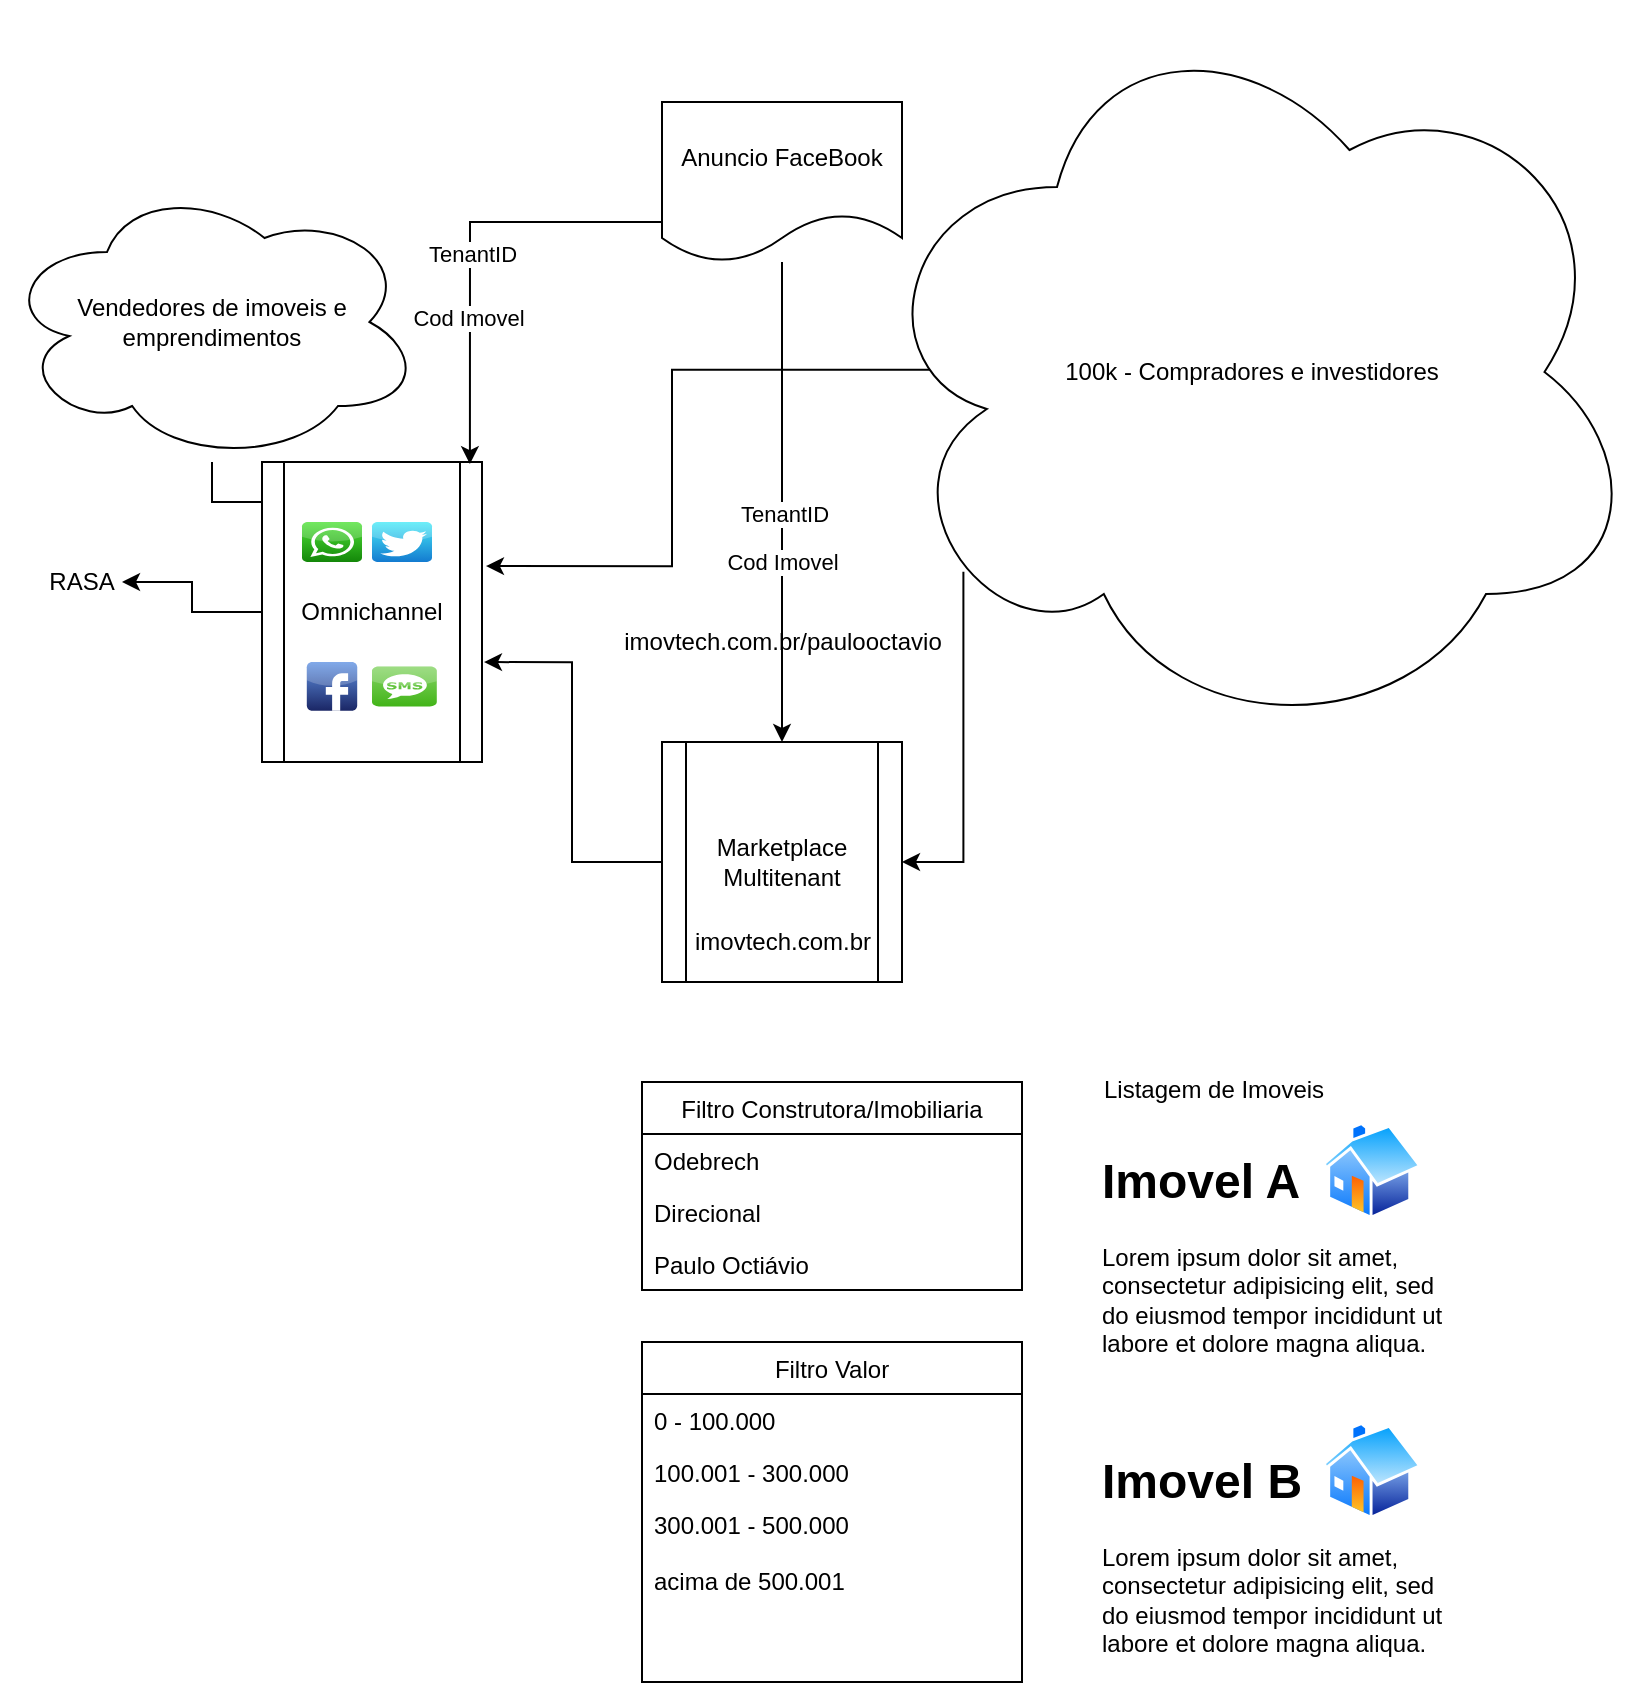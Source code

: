 <mxfile version="14.7.2" type="device"><diagram id="cO85eCGiNIch17yx5rrZ" name="Page-1"><mxGraphModel dx="1186" dy="709" grid="1" gridSize="10" guides="1" tooltips="1" connect="1" arrows="1" fold="1" page="1" pageScale="1" pageWidth="850" pageHeight="1100" math="0" shadow="0"><root><mxCell id="0"/><mxCell id="1" parent="0"/><mxCell id="sX3BZ0C7-oq5lRkxTdYm-18" style="edgeStyle=orthogonalEdgeStyle;rounded=0;orthogonalLoop=1;jettySize=auto;html=1;entryX=0;entryY=0.5;entryDx=0;entryDy=0;" parent="1" source="sX3BZ0C7-oq5lRkxTdYm-1" edge="1"><mxGeometry relative="1" as="geometry"><mxPoint x="155" y="250" as="targetPoint"/></mxGeometry></mxCell><mxCell id="sX3BZ0C7-oq5lRkxTdYm-1" value="Vendedores de imoveis e emprendimentos" style="ellipse;shape=cloud;whiteSpace=wrap;html=1;" parent="1" vertex="1"><mxGeometry x="10" y="90" width="210" height="140" as="geometry"/></mxCell><mxCell id="sX3BZ0C7-oq5lRkxTdYm-22" style="edgeStyle=orthogonalEdgeStyle;rounded=0;orthogonalLoop=1;jettySize=auto;html=1;entryX=1.018;entryY=0.347;entryDx=0;entryDy=0;entryPerimeter=0;exitX=0.092;exitY=0.497;exitDx=0;exitDy=0;exitPerimeter=0;" parent="1" source="sX3BZ0C7-oq5lRkxTdYm-2" target="sX3BZ0C7-oq5lRkxTdYm-10" edge="1"><mxGeometry relative="1" as="geometry"/></mxCell><mxCell id="sX3BZ0C7-oq5lRkxTdYm-23" style="edgeStyle=orthogonalEdgeStyle;rounded=0;orthogonalLoop=1;jettySize=auto;html=1;exitX=0.13;exitY=0.77;exitDx=0;exitDy=0;exitPerimeter=0;entryX=1;entryY=0.5;entryDx=0;entryDy=0;" parent="1" source="sX3BZ0C7-oq5lRkxTdYm-2" target="sX3BZ0C7-oq5lRkxTdYm-9" edge="1"><mxGeometry relative="1" as="geometry"/></mxCell><mxCell id="sX3BZ0C7-oq5lRkxTdYm-2" value="100k - Compradores e investidores" style="ellipse;shape=cloud;whiteSpace=wrap;html=1;" parent="1" vertex="1"><mxGeometry x="440" width="390" height="370" as="geometry"/></mxCell><mxCell id="sX3BZ0C7-oq5lRkxTdYm-21" style="edgeStyle=orthogonalEdgeStyle;rounded=0;orthogonalLoop=1;jettySize=auto;html=1;entryX=1.009;entryY=0.667;entryDx=0;entryDy=0;entryPerimeter=0;" parent="1" source="sX3BZ0C7-oq5lRkxTdYm-9" target="sX3BZ0C7-oq5lRkxTdYm-10" edge="1"><mxGeometry relative="1" as="geometry"/></mxCell><mxCell id="sX3BZ0C7-oq5lRkxTdYm-9" value="Marketplace&lt;br&gt;Multitenant" style="shape=process;whiteSpace=wrap;html=1;backgroundOutline=1;" parent="1" vertex="1"><mxGeometry x="340" y="370" width="120" height="120" as="geometry"/></mxCell><mxCell id="sX3BZ0C7-oq5lRkxTdYm-53" style="edgeStyle=orthogonalEdgeStyle;rounded=0;orthogonalLoop=1;jettySize=auto;html=1;exitX=0;exitY=0.5;exitDx=0;exitDy=0;entryX=1;entryY=0.5;entryDx=0;entryDy=0;" parent="1" source="sX3BZ0C7-oq5lRkxTdYm-10" target="sX3BZ0C7-oq5lRkxTdYm-52" edge="1"><mxGeometry relative="1" as="geometry"/></mxCell><mxCell id="sX3BZ0C7-oq5lRkxTdYm-10" value="Omnichannel" style="shape=process;whiteSpace=wrap;html=1;backgroundOutline=1;" parent="1" vertex="1"><mxGeometry x="140" y="230" width="110" height="150" as="geometry"/></mxCell><mxCell id="sX3BZ0C7-oq5lRkxTdYm-25" style="edgeStyle=orthogonalEdgeStyle;rounded=0;orthogonalLoop=1;jettySize=auto;html=1;exitX=0;exitY=0.75;exitDx=0;exitDy=0;entryX=0.945;entryY=0.007;entryDx=0;entryDy=0;entryPerimeter=0;" parent="1" source="sX3BZ0C7-oq5lRkxTdYm-24" target="sX3BZ0C7-oq5lRkxTdYm-10" edge="1"><mxGeometry relative="1" as="geometry"/></mxCell><mxCell id="sX3BZ0C7-oq5lRkxTdYm-28" value="TenantID" style="edgeLabel;html=1;align=center;verticalAlign=middle;resizable=0;points=[];" parent="sX3BZ0C7-oq5lRkxTdYm-25" vertex="1" connectable="0"><mxGeometry x="0.032" y="1" relative="1" as="geometry"><mxPoint as="offset"/></mxGeometry></mxCell><mxCell id="sX3BZ0C7-oq5lRkxTdYm-49" value="Text" style="edgeLabel;html=1;align=center;verticalAlign=middle;resizable=0;points=[];" parent="sX3BZ0C7-oq5lRkxTdYm-25" vertex="1" connectable="0"><mxGeometry x="0.327" y="-3" relative="1" as="geometry"><mxPoint as="offset"/></mxGeometry></mxCell><mxCell id="sX3BZ0C7-oq5lRkxTdYm-50" value="Cod Imovel" style="edgeLabel;html=1;align=center;verticalAlign=middle;resizable=0;points=[];" parent="sX3BZ0C7-oq5lRkxTdYm-25" vertex="1" connectable="0"><mxGeometry x="0.327" y="-1" relative="1" as="geometry"><mxPoint as="offset"/></mxGeometry></mxCell><mxCell id="sX3BZ0C7-oq5lRkxTdYm-26" style="edgeStyle=orthogonalEdgeStyle;rounded=0;orthogonalLoop=1;jettySize=auto;html=1;" parent="1" source="sX3BZ0C7-oq5lRkxTdYm-24" target="sX3BZ0C7-oq5lRkxTdYm-9" edge="1"><mxGeometry relative="1" as="geometry"/></mxCell><mxCell id="sX3BZ0C7-oq5lRkxTdYm-27" value="TenantID" style="edgeLabel;html=1;align=center;verticalAlign=middle;resizable=0;points=[];" parent="sX3BZ0C7-oq5lRkxTdYm-26" vertex="1" connectable="0"><mxGeometry x="0.05" y="1" relative="1" as="geometry"><mxPoint as="offset"/></mxGeometry></mxCell><mxCell id="sX3BZ0C7-oq5lRkxTdYm-24" value="Anuncio FaceBook" style="shape=document;whiteSpace=wrap;html=1;boundedLbl=1;" parent="1" vertex="1"><mxGeometry x="340" y="50" width="120" height="80" as="geometry"/></mxCell><mxCell id="sX3BZ0C7-oq5lRkxTdYm-29" value="imovtech.com.br" style="text;html=1;align=center;verticalAlign=middle;resizable=0;points=[];autosize=1;strokeColor=none;" parent="1" vertex="1"><mxGeometry x="350" y="460" width="100" height="20" as="geometry"/></mxCell><mxCell id="sX3BZ0C7-oq5lRkxTdYm-30" value="imovtech.com.br/paulooctavio" style="text;html=1;align=center;verticalAlign=middle;resizable=0;points=[];autosize=1;strokeColor=none;" parent="1" vertex="1"><mxGeometry x="315" y="310" width="170" height="20" as="geometry"/></mxCell><mxCell id="sX3BZ0C7-oq5lRkxTdYm-32" value="Filtro Construtora/Imobiliaria" style="swimlane;fontStyle=0;childLayout=stackLayout;horizontal=1;startSize=26;horizontalStack=0;resizeParent=1;resizeParentMax=0;resizeLast=0;collapsible=1;marginBottom=0;" parent="1" vertex="1"><mxGeometry x="330" y="540" width="190" height="104" as="geometry"/></mxCell><mxCell id="sX3BZ0C7-oq5lRkxTdYm-33" value="Odebrech" style="text;strokeColor=none;fillColor=none;align=left;verticalAlign=top;spacingLeft=4;spacingRight=4;overflow=hidden;rotatable=0;points=[[0,0.5],[1,0.5]];portConstraint=eastwest;" parent="sX3BZ0C7-oq5lRkxTdYm-32" vertex="1"><mxGeometry y="26" width="190" height="26" as="geometry"/></mxCell><mxCell id="sX3BZ0C7-oq5lRkxTdYm-34" value="Direcional" style="text;strokeColor=none;fillColor=none;align=left;verticalAlign=top;spacingLeft=4;spacingRight=4;overflow=hidden;rotatable=0;points=[[0,0.5],[1,0.5]];portConstraint=eastwest;" parent="sX3BZ0C7-oq5lRkxTdYm-32" vertex="1"><mxGeometry y="52" width="190" height="26" as="geometry"/></mxCell><mxCell id="sX3BZ0C7-oq5lRkxTdYm-35" value="Paulo Octiávio" style="text;strokeColor=none;fillColor=none;align=left;verticalAlign=top;spacingLeft=4;spacingRight=4;overflow=hidden;rotatable=0;points=[[0,0.5],[1,0.5]];portConstraint=eastwest;" parent="sX3BZ0C7-oq5lRkxTdYm-32" vertex="1"><mxGeometry y="78" width="190" height="26" as="geometry"/></mxCell><mxCell id="sX3BZ0C7-oq5lRkxTdYm-36" value="Filtro Valor" style="swimlane;fontStyle=0;childLayout=stackLayout;horizontal=1;startSize=26;horizontalStack=0;resizeParent=1;resizeParentMax=0;resizeLast=0;collapsible=1;marginBottom=0;" parent="1" vertex="1"><mxGeometry x="330" y="670" width="190" height="170" as="geometry"/></mxCell><mxCell id="sX3BZ0C7-oq5lRkxTdYm-37" value="0 - 100.000" style="text;strokeColor=none;fillColor=none;align=left;verticalAlign=top;spacingLeft=4;spacingRight=4;overflow=hidden;rotatable=0;points=[[0,0.5],[1,0.5]];portConstraint=eastwest;" parent="sX3BZ0C7-oq5lRkxTdYm-36" vertex="1"><mxGeometry y="26" width="190" height="26" as="geometry"/></mxCell><mxCell id="sX3BZ0C7-oq5lRkxTdYm-38" value="100.001 - 300.000" style="text;strokeColor=none;fillColor=none;align=left;verticalAlign=top;spacingLeft=4;spacingRight=4;overflow=hidden;rotatable=0;points=[[0,0.5],[1,0.5]];portConstraint=eastwest;" parent="sX3BZ0C7-oq5lRkxTdYm-36" vertex="1"><mxGeometry y="52" width="190" height="26" as="geometry"/></mxCell><mxCell id="sX3BZ0C7-oq5lRkxTdYm-39" value="300.001 - 500.000&#10;&#10;acima de 500.001&#10;" style="text;strokeColor=none;fillColor=none;align=left;verticalAlign=top;spacingLeft=4;spacingRight=4;overflow=hidden;rotatable=0;points=[[0,0.5],[1,0.5]];portConstraint=eastwest;" parent="sX3BZ0C7-oq5lRkxTdYm-36" vertex="1"><mxGeometry y="78" width="190" height="92" as="geometry"/></mxCell><mxCell id="sX3BZ0C7-oq5lRkxTdYm-40" value="Listagem de Imoveis" style="text;strokeColor=none;fillColor=none;align=left;verticalAlign=top;spacingLeft=4;spacingRight=4;overflow=hidden;rotatable=0;points=[[0,0.5],[1,0.5]];portConstraint=eastwest;" parent="1" vertex="1"><mxGeometry x="555" y="530" width="160" height="26" as="geometry"/></mxCell><mxCell id="sX3BZ0C7-oq5lRkxTdYm-41" value="&lt;h1&gt;Imovel A&lt;/h1&gt;&lt;p&gt;Lorem ipsum dolor sit amet, consectetur adipisicing elit, sed do eiusmod tempor incididunt ut labore et dolore magna aliqua.&lt;/p&gt;" style="text;html=1;strokeColor=none;fillColor=none;spacing=5;spacingTop=-20;whiteSpace=wrap;overflow=hidden;rounded=0;" parent="1" vertex="1"><mxGeometry x="555" y="570" width="190" height="120" as="geometry"/></mxCell><mxCell id="sX3BZ0C7-oq5lRkxTdYm-42" value="&lt;h1&gt;Imovel B&lt;/h1&gt;&lt;p&gt;Lorem ipsum dolor sit amet, consectetur adipisicing elit, sed do eiusmod tempor incididunt ut labore et dolore magna aliqua.&lt;/p&gt;" style="text;html=1;strokeColor=none;fillColor=none;spacing=5;spacingTop=-20;whiteSpace=wrap;overflow=hidden;rounded=0;" parent="1" vertex="1"><mxGeometry x="555" y="720" width="190" height="120" as="geometry"/></mxCell><mxCell id="sX3BZ0C7-oq5lRkxTdYm-43" value="" style="dashed=0;outlineConnect=0;html=1;align=center;labelPosition=center;verticalLabelPosition=bottom;verticalAlign=top;shape=mxgraph.webicons.twitter;fillColor=#49EAF7;gradientColor=#137BD0" parent="1" vertex="1"><mxGeometry x="195" y="260" width="30" height="20" as="geometry"/></mxCell><mxCell id="sX3BZ0C7-oq5lRkxTdYm-44" value="" style="dashed=0;outlineConnect=0;html=1;align=center;labelPosition=center;verticalLabelPosition=bottom;verticalAlign=top;shape=mxgraph.webicons.sms;fillColor=#86D466;gradientColor=#42B418" parent="1" vertex="1"><mxGeometry x="195" y="332.2" width="32.4" height="20" as="geometry"/></mxCell><mxCell id="sX3BZ0C7-oq5lRkxTdYm-45" value="" style="dashed=0;outlineConnect=0;html=1;align=center;labelPosition=center;verticalLabelPosition=bottom;verticalAlign=top;shape=mxgraph.webicons.whatsapp;fillColor=#4FE238;gradientColor=#138709" parent="1" vertex="1"><mxGeometry x="160" y="260" width="30" height="20" as="geometry"/></mxCell><mxCell id="sX3BZ0C7-oq5lRkxTdYm-46" value="" style="dashed=0;outlineConnect=0;html=1;align=center;labelPosition=center;verticalLabelPosition=bottom;verticalAlign=top;shape=mxgraph.webicons.facebook;fillColor=#6294E4;gradientColor=#1A2665" parent="1" vertex="1"><mxGeometry x="162.4" y="330" width="25.2" height="24.4" as="geometry"/></mxCell><mxCell id="sX3BZ0C7-oq5lRkxTdYm-47" value="" style="aspect=fixed;perimeter=ellipsePerimeter;html=1;align=center;shadow=0;dashed=0;spacingTop=3;image;image=img/lib/active_directory/home.svg;" parent="1" vertex="1"><mxGeometry x="670" y="560" width="50" height="48.5" as="geometry"/></mxCell><mxCell id="sX3BZ0C7-oq5lRkxTdYm-48" value="" style="aspect=fixed;perimeter=ellipsePerimeter;html=1;align=center;shadow=0;dashed=0;spacingTop=3;image;image=img/lib/active_directory/home.svg;" parent="1" vertex="1"><mxGeometry x="670" y="710" width="50" height="48.5" as="geometry"/></mxCell><mxCell id="sX3BZ0C7-oq5lRkxTdYm-51" value="Cod Imovel" style="edgeLabel;html=1;align=center;verticalAlign=middle;resizable=0;points=[];" parent="1" vertex="1" connectable="0"><mxGeometry x="400.0" y="280.0" as="geometry"/></mxCell><mxCell id="sX3BZ0C7-oq5lRkxTdYm-52" value="RASA" style="text;html=1;strokeColor=none;fillColor=none;align=center;verticalAlign=middle;whiteSpace=wrap;rounded=0;" parent="1" vertex="1"><mxGeometry x="30" y="280" width="40" height="20" as="geometry"/></mxCell></root></mxGraphModel></diagram></mxfile>